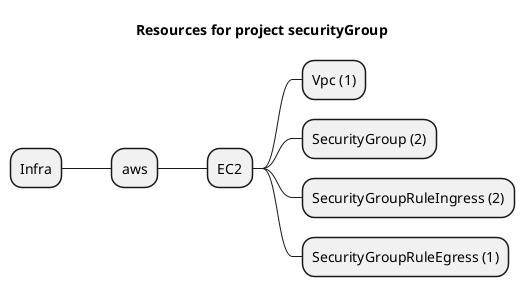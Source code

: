@startmindmap
title Resources for project securityGroup
skinparam monochrome true
+ Infra
++ aws
+++ EC2
++++ Vpc (1)
++++ SecurityGroup (2)
++++ SecurityGroupRuleIngress (2)
++++ SecurityGroupRuleEgress (1)
@endmindmap